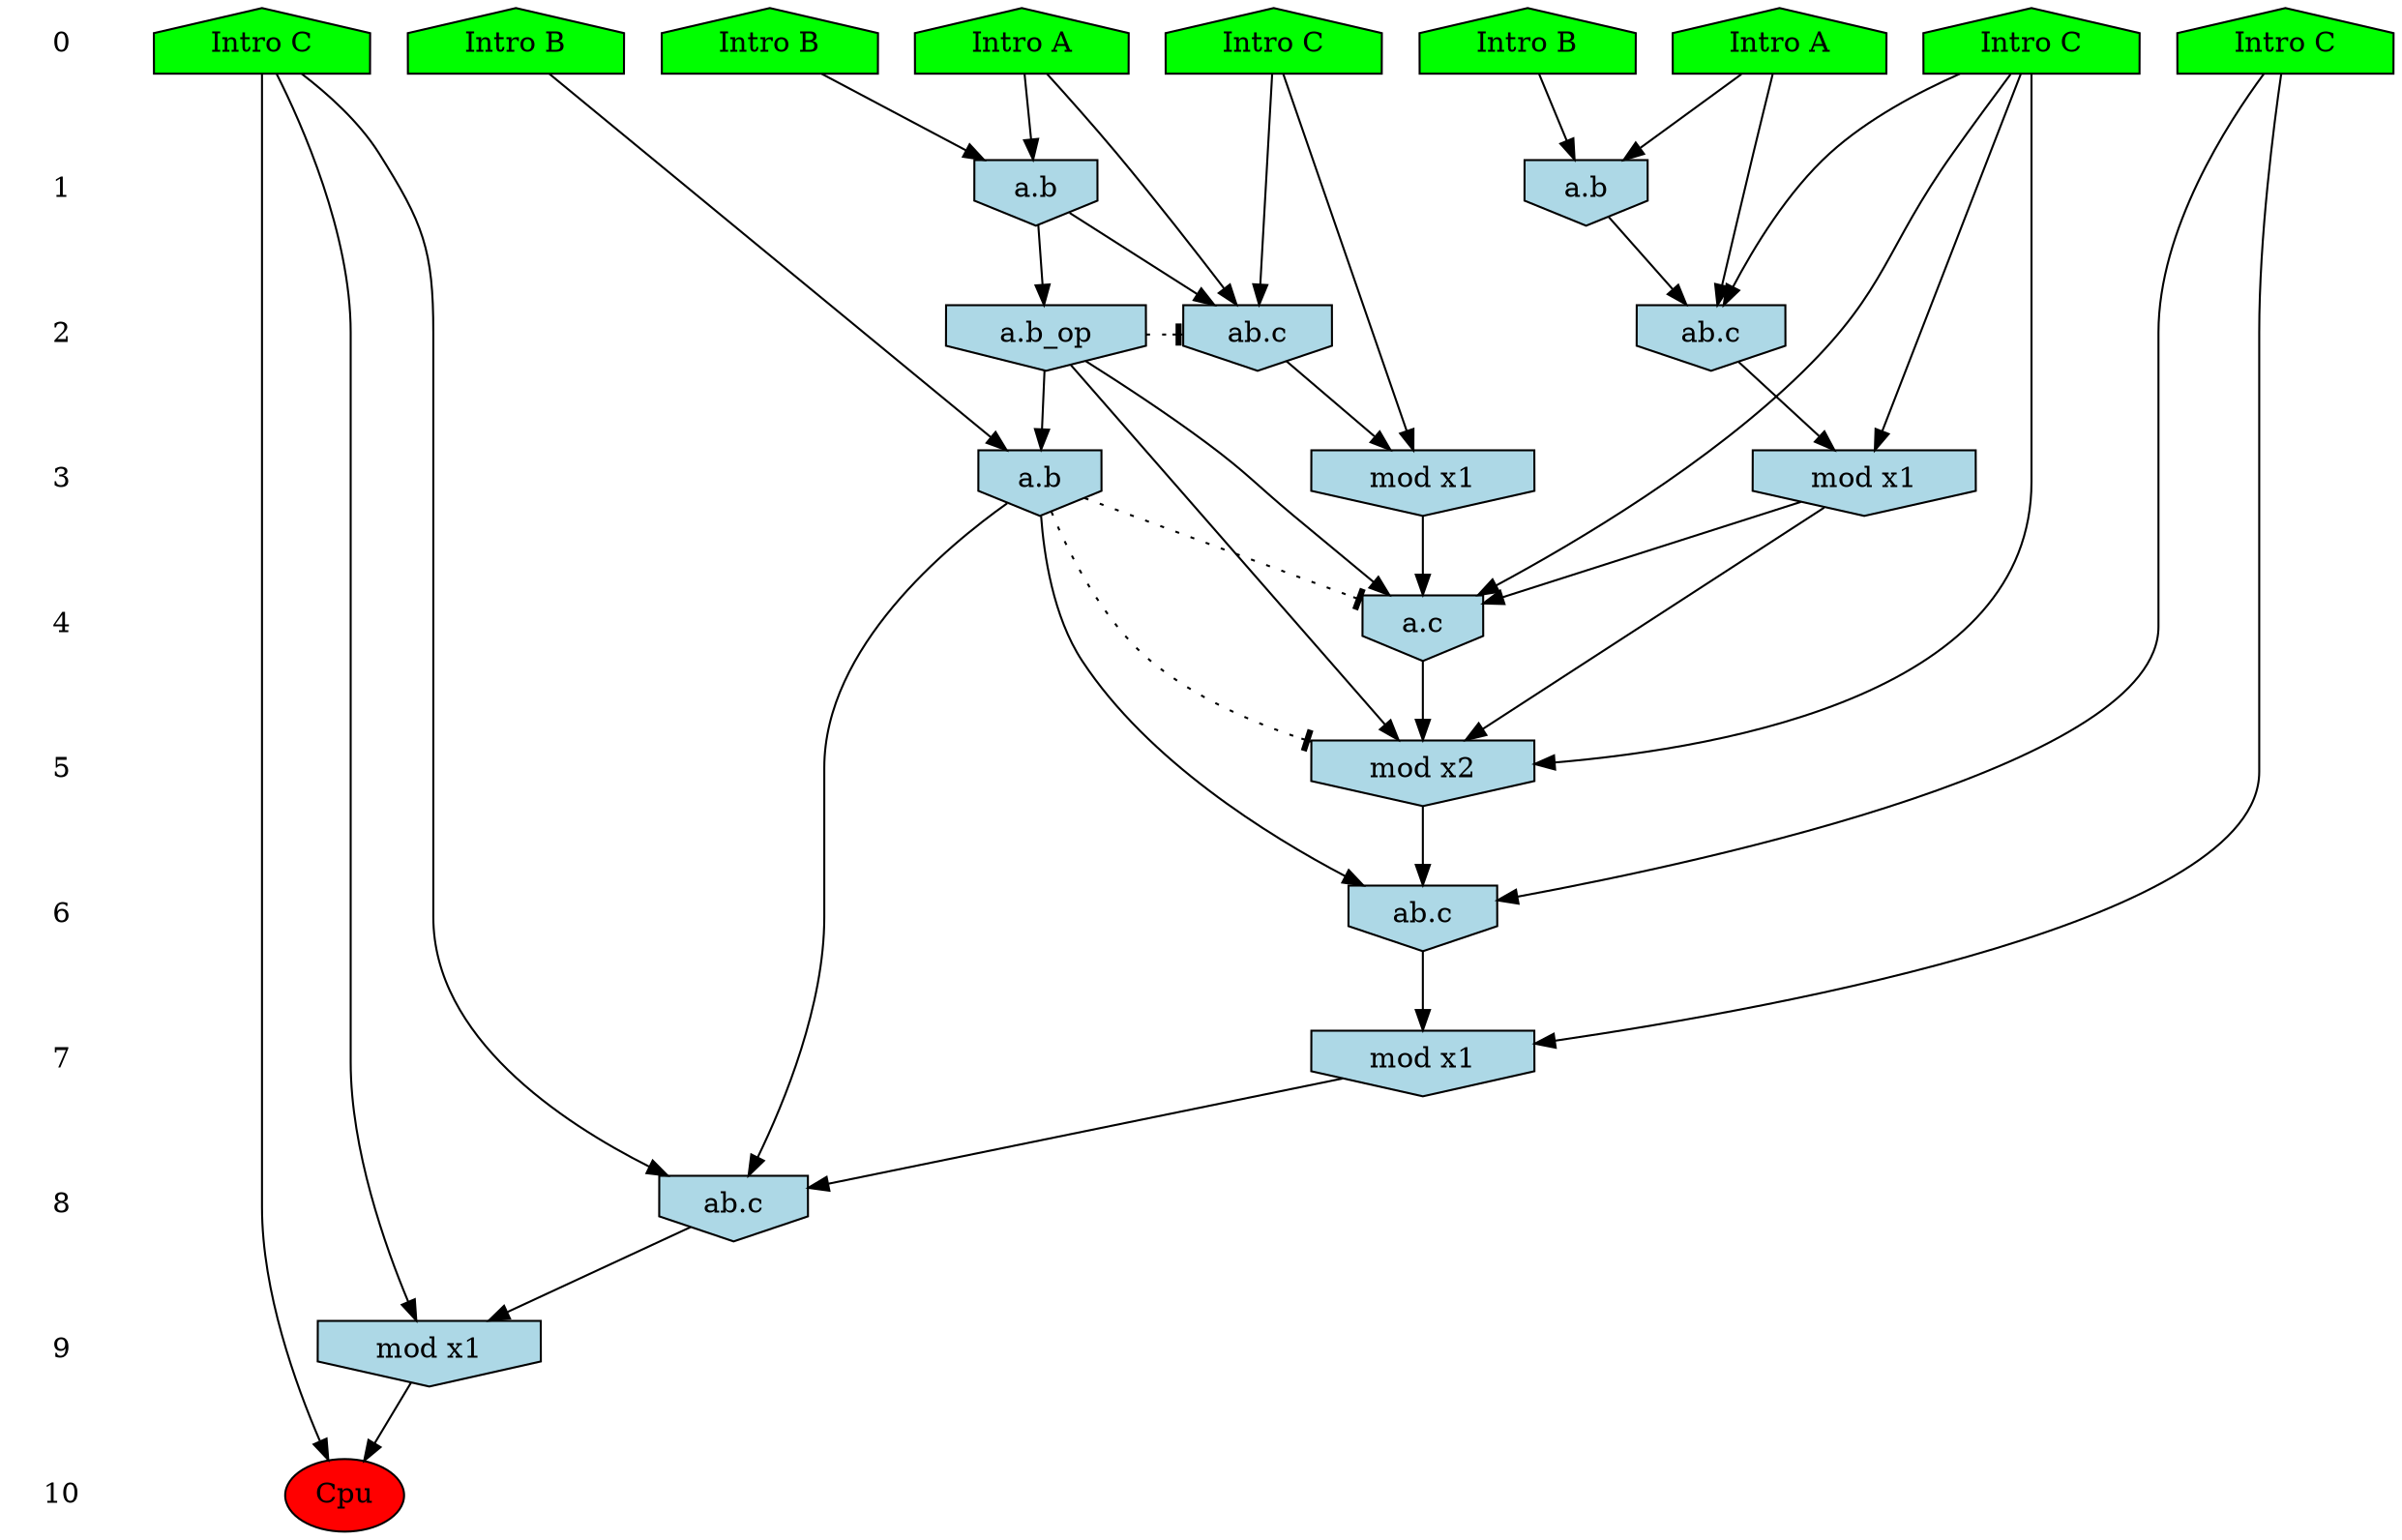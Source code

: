 /* Compression of 2 causal flows obtained in average at 1.827277E+01 t.u */
/* Compressed causal flows were: [3239;3309] */
digraph G{
 ranksep=.5 ; 
{ rank = same ; "0" [shape=plaintext] ; node_1 [label ="Intro A", shape=house, style=filled, fillcolor=green] ;
node_2 [label ="Intro B", shape=house, style=filled, fillcolor=green] ;
node_3 [label ="Intro B", shape=house, style=filled, fillcolor=green] ;
node_4 [label ="Intro A", shape=house, style=filled, fillcolor=green] ;
node_5 [label ="Intro B", shape=house, style=filled, fillcolor=green] ;
node_6 [label ="Intro C", shape=house, style=filled, fillcolor=green] ;
node_7 [label ="Intro C", shape=house, style=filled, fillcolor=green] ;
node_8 [label ="Intro C", shape=house, style=filled, fillcolor=green] ;
node_9 [label ="Intro C", shape=house, style=filled, fillcolor=green] ;
}
{ rank = same ; "1" [shape=plaintext] ; node_10 [label="a.b", shape=invhouse, style=filled, fillcolor = lightblue] ;
node_11 [label="a.b", shape=invhouse, style=filled, fillcolor = lightblue] ;
}
{ rank = same ; "2" [shape=plaintext] ; node_12 [label="ab.c", shape=invhouse, style=filled, fillcolor = lightblue] ;
node_13 [label="ab.c", shape=invhouse, style=filled, fillcolor = lightblue] ;
node_16 [label="a.b_op", shape=invhouse, style=filled, fillcolor = lightblue] ;
}
{ rank = same ; "3" [shape=plaintext] ; node_14 [label="mod x1", shape=invhouse, style=filled, fillcolor = lightblue] ;
node_15 [label="mod x1", shape=invhouse, style=filled, fillcolor = lightblue] ;
node_19 [label="a.b", shape=invhouse, style=filled, fillcolor = lightblue] ;
}
{ rank = same ; "4" [shape=plaintext] ; node_17 [label="a.c", shape=invhouse, style=filled, fillcolor = lightblue] ;
}
{ rank = same ; "5" [shape=plaintext] ; node_18 [label="mod x2", shape=invhouse, style=filled, fillcolor = lightblue] ;
}
{ rank = same ; "6" [shape=plaintext] ; node_20 [label="ab.c", shape=invhouse, style=filled, fillcolor = lightblue] ;
}
{ rank = same ; "7" [shape=plaintext] ; node_21 [label="mod x1", shape=invhouse, style=filled, fillcolor = lightblue] ;
}
{ rank = same ; "8" [shape=plaintext] ; node_22 [label="ab.c", shape=invhouse, style=filled, fillcolor = lightblue] ;
}
{ rank = same ; "9" [shape=plaintext] ; node_23 [label="mod x1", shape=invhouse, style=filled, fillcolor = lightblue] ;
}
{ rank = same ; "10" [shape=plaintext] ; node_24 [label ="Cpu", style=filled, fillcolor=red] ;
}
"0" -> "1" [style="invis"]; 
"1" -> "2" [style="invis"]; 
"2" -> "3" [style="invis"]; 
"3" -> "4" [style="invis"]; 
"4" -> "5" [style="invis"]; 
"5" -> "6" [style="invis"]; 
"6" -> "7" [style="invis"]; 
"7" -> "8" [style="invis"]; 
"8" -> "9" [style="invis"]; 
"9" -> "10" [style="invis"]; 
node_1 -> node_10
node_2 -> node_10
node_4 -> node_11
node_5 -> node_11
node_4 -> node_12
node_7 -> node_12
node_11 -> node_12
node_1 -> node_13
node_8 -> node_13
node_10 -> node_13
node_7 -> node_14
node_12 -> node_14
node_8 -> node_15
node_13 -> node_15
node_10 -> node_16
node_7 -> node_17
node_14 -> node_17
node_15 -> node_17
node_16 -> node_17
node_7 -> node_18
node_14 -> node_18
node_16 -> node_18
node_17 -> node_18
node_3 -> node_19
node_16 -> node_19
node_6 -> node_20
node_18 -> node_20
node_19 -> node_20
node_6 -> node_21
node_20 -> node_21
node_9 -> node_22
node_19 -> node_22
node_21 -> node_22
node_9 -> node_23
node_22 -> node_23
node_9 -> node_24
node_23 -> node_24
node_16 -> node_13 [style=dotted, arrowhead = tee] 
node_19 -> node_18 [style=dotted, arrowhead = tee] 
node_19 -> node_17 [style=dotted, arrowhead = tee] 
}
/*
 Dot generation time: 0.000129
*/